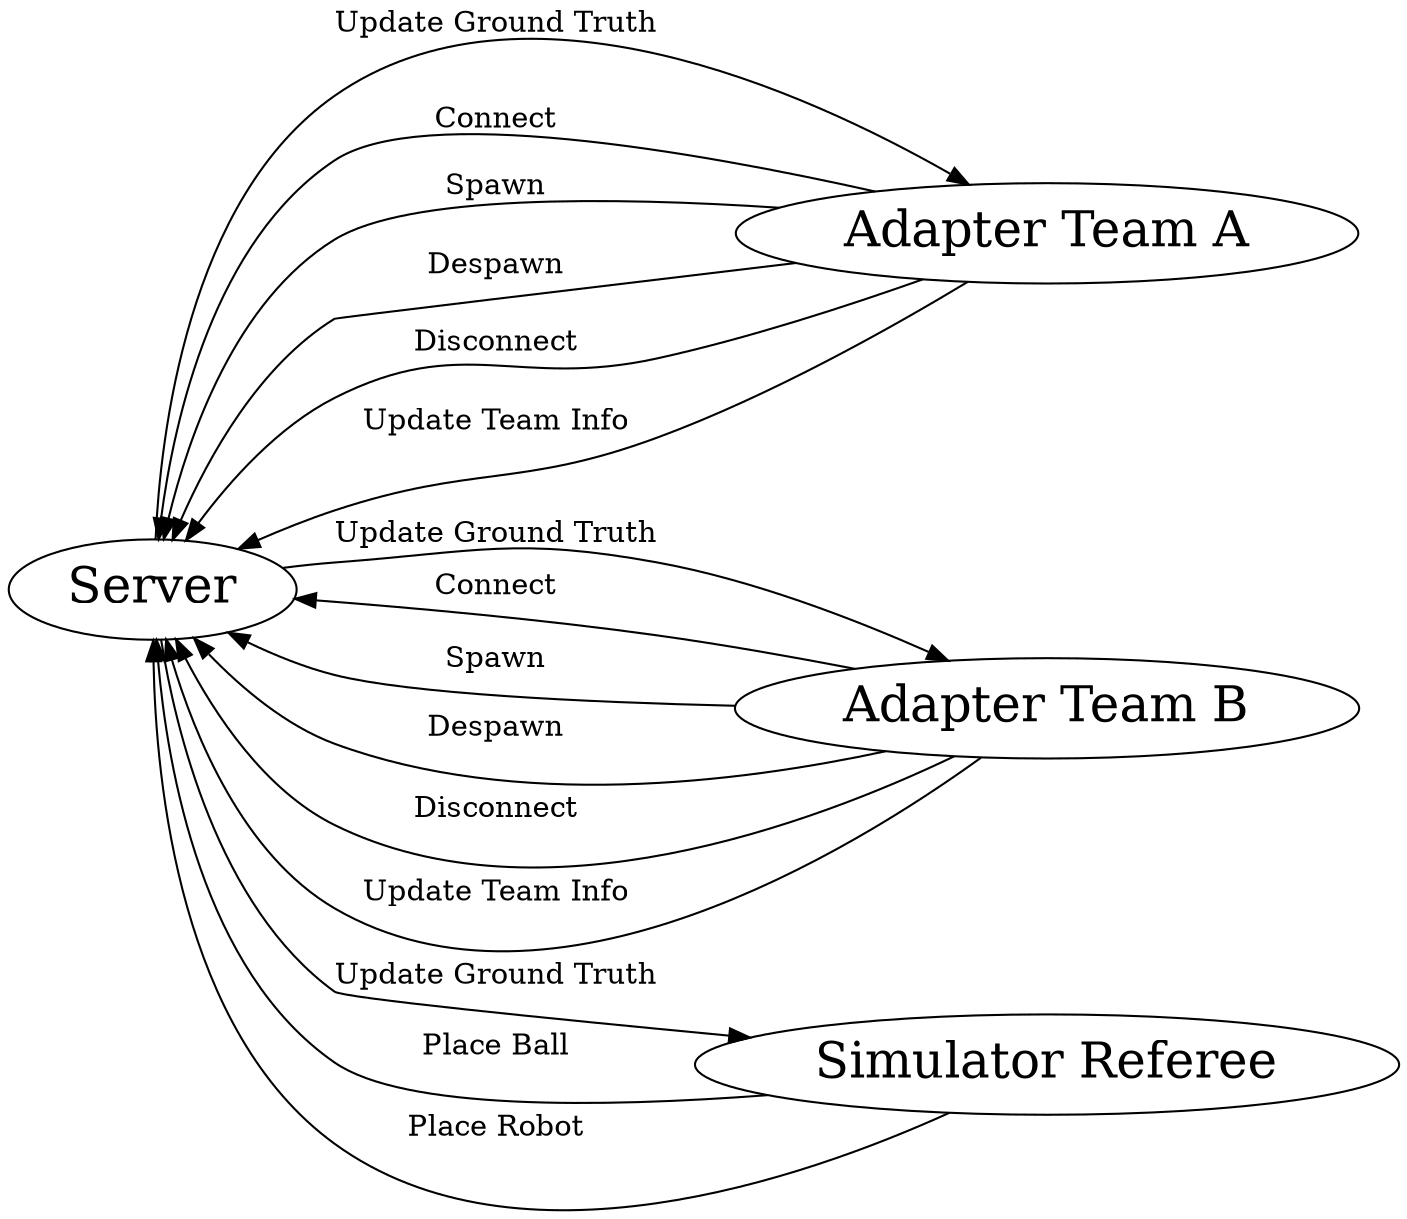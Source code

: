 digraph graphname {
                rankdir=LR
                Server [label="Server" fontsize=24] 
                TeamAdapA [label="Adapter Team A" fontsize=24] 
                TeamAdapB [label="Adapter Team B" fontsize=24] 
                SimRef [label="Simulator Referee" fontsize=24]
                
		TeamAdapA->Server [label="Connect"]
		TeamAdapA->Server [label="Spawn"]
		TeamAdapA->Server [label="Despawn"]
		TeamAdapA->Server [label="Disconnect"]
		TeamAdapA->Server [label="Update Team Info"]

		TeamAdapB->Server [label="Connect"]
		TeamAdapB->Server [label="Spawn"]
		TeamAdapB->Server [label="Despawn"]
		TeamAdapB->Server [label="Disconnect"]
		TeamAdapB->Server [label="Update Team Info"]

		SimRef->Server [label="Place Ball"]
		SimRef->Server [label="Place Robot"]

		Server->TeamAdapA [label="Update Ground Truth"]
		Server->TeamAdapB [label="Update Ground Truth"]
		Server->SimRef [label="Update Ground Truth"]
}
